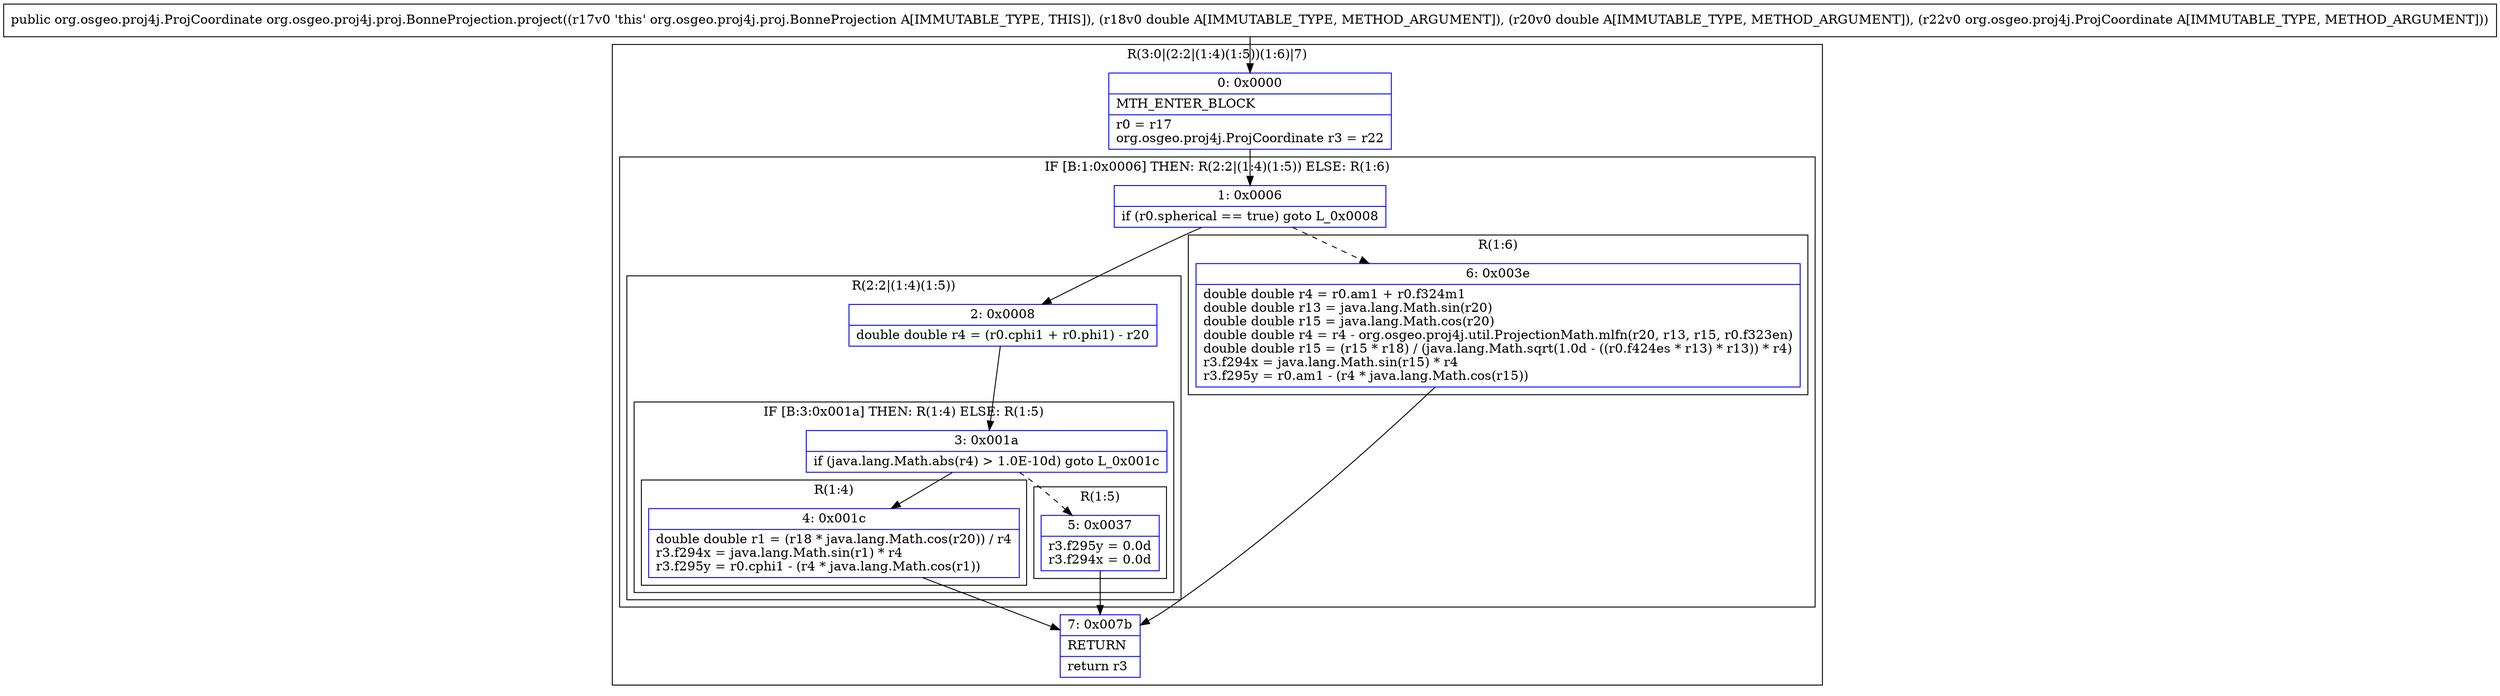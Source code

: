 digraph "CFG fororg.osgeo.proj4j.proj.BonneProjection.project(DDLorg\/osgeo\/proj4j\/ProjCoordinate;)Lorg\/osgeo\/proj4j\/ProjCoordinate;" {
subgraph cluster_Region_383809281 {
label = "R(3:0|(2:2|(1:4)(1:5))(1:6)|7)";
node [shape=record,color=blue];
Node_0 [shape=record,label="{0\:\ 0x0000|MTH_ENTER_BLOCK\l|r0 = r17\lorg.osgeo.proj4j.ProjCoordinate r3 = r22\l}"];
subgraph cluster_IfRegion_1423662930 {
label = "IF [B:1:0x0006] THEN: R(2:2|(1:4)(1:5)) ELSE: R(1:6)";
node [shape=record,color=blue];
Node_1 [shape=record,label="{1\:\ 0x0006|if (r0.spherical == true) goto L_0x0008\l}"];
subgraph cluster_Region_1618521700 {
label = "R(2:2|(1:4)(1:5))";
node [shape=record,color=blue];
Node_2 [shape=record,label="{2\:\ 0x0008|double double r4 = (r0.cphi1 + r0.phi1) \- r20\l}"];
subgraph cluster_IfRegion_52525101 {
label = "IF [B:3:0x001a] THEN: R(1:4) ELSE: R(1:5)";
node [shape=record,color=blue];
Node_3 [shape=record,label="{3\:\ 0x001a|if (java.lang.Math.abs(r4) \> 1.0E\-10d) goto L_0x001c\l}"];
subgraph cluster_Region_423575734 {
label = "R(1:4)";
node [shape=record,color=blue];
Node_4 [shape=record,label="{4\:\ 0x001c|double double r1 = (r18 * java.lang.Math.cos(r20)) \/ r4\lr3.f294x = java.lang.Math.sin(r1) * r4\lr3.f295y = r0.cphi1 \- (r4 * java.lang.Math.cos(r1))\l}"];
}
subgraph cluster_Region_256168082 {
label = "R(1:5)";
node [shape=record,color=blue];
Node_5 [shape=record,label="{5\:\ 0x0037|r3.f295y = 0.0d\lr3.f294x = 0.0d\l}"];
}
}
}
subgraph cluster_Region_1966446524 {
label = "R(1:6)";
node [shape=record,color=blue];
Node_6 [shape=record,label="{6\:\ 0x003e|double double r4 = r0.am1 + r0.f324m1\ldouble double r13 = java.lang.Math.sin(r20)\ldouble double r15 = java.lang.Math.cos(r20)\ldouble double r4 = r4 \- org.osgeo.proj4j.util.ProjectionMath.mlfn(r20, r13, r15, r0.f323en)\ldouble double r15 = (r15 * r18) \/ (java.lang.Math.sqrt(1.0d \- ((r0.f424es * r13) * r13)) * r4)\lr3.f294x = java.lang.Math.sin(r15) * r4\lr3.f295y = r0.am1 \- (r4 * java.lang.Math.cos(r15))\l}"];
}
}
Node_7 [shape=record,label="{7\:\ 0x007b|RETURN\l|return r3\l}"];
}
MethodNode[shape=record,label="{public org.osgeo.proj4j.ProjCoordinate org.osgeo.proj4j.proj.BonneProjection.project((r17v0 'this' org.osgeo.proj4j.proj.BonneProjection A[IMMUTABLE_TYPE, THIS]), (r18v0 double A[IMMUTABLE_TYPE, METHOD_ARGUMENT]), (r20v0 double A[IMMUTABLE_TYPE, METHOD_ARGUMENT]), (r22v0 org.osgeo.proj4j.ProjCoordinate A[IMMUTABLE_TYPE, METHOD_ARGUMENT])) }"];
MethodNode -> Node_0;
Node_0 -> Node_1;
Node_1 -> Node_2;
Node_1 -> Node_6[style=dashed];
Node_2 -> Node_3;
Node_3 -> Node_4;
Node_3 -> Node_5[style=dashed];
Node_4 -> Node_7;
Node_5 -> Node_7;
Node_6 -> Node_7;
}

